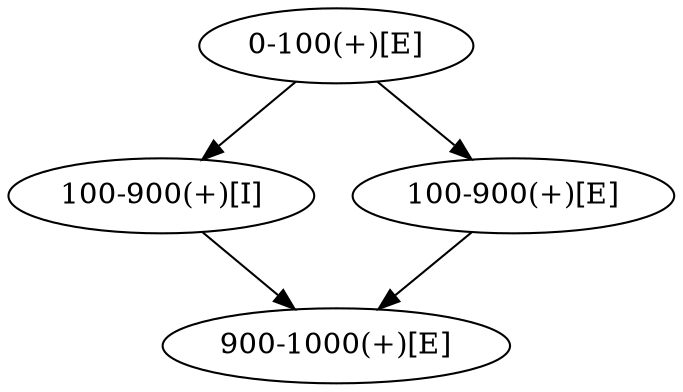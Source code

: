 strict digraph G {
"0-100(+)[E]" [ids="G1.1.1,G2.1.1"];
"100-900(+)[I]" [ids="G1.1"];
"900-1000(+)[E]" [ids="G1.1.2,G2.1.1"];
"100-900(+)[E]" [ids="G2.1.1"];
"0-100(+)[E]" -> "100-900(+)[E]";
"0-100(+)[E]" -> "100-900(+)[I]";
"100-900(+)[I]" -> "900-1000(+)[E]";
"100-900(+)[E]" -> "900-1000(+)[E]";
}
